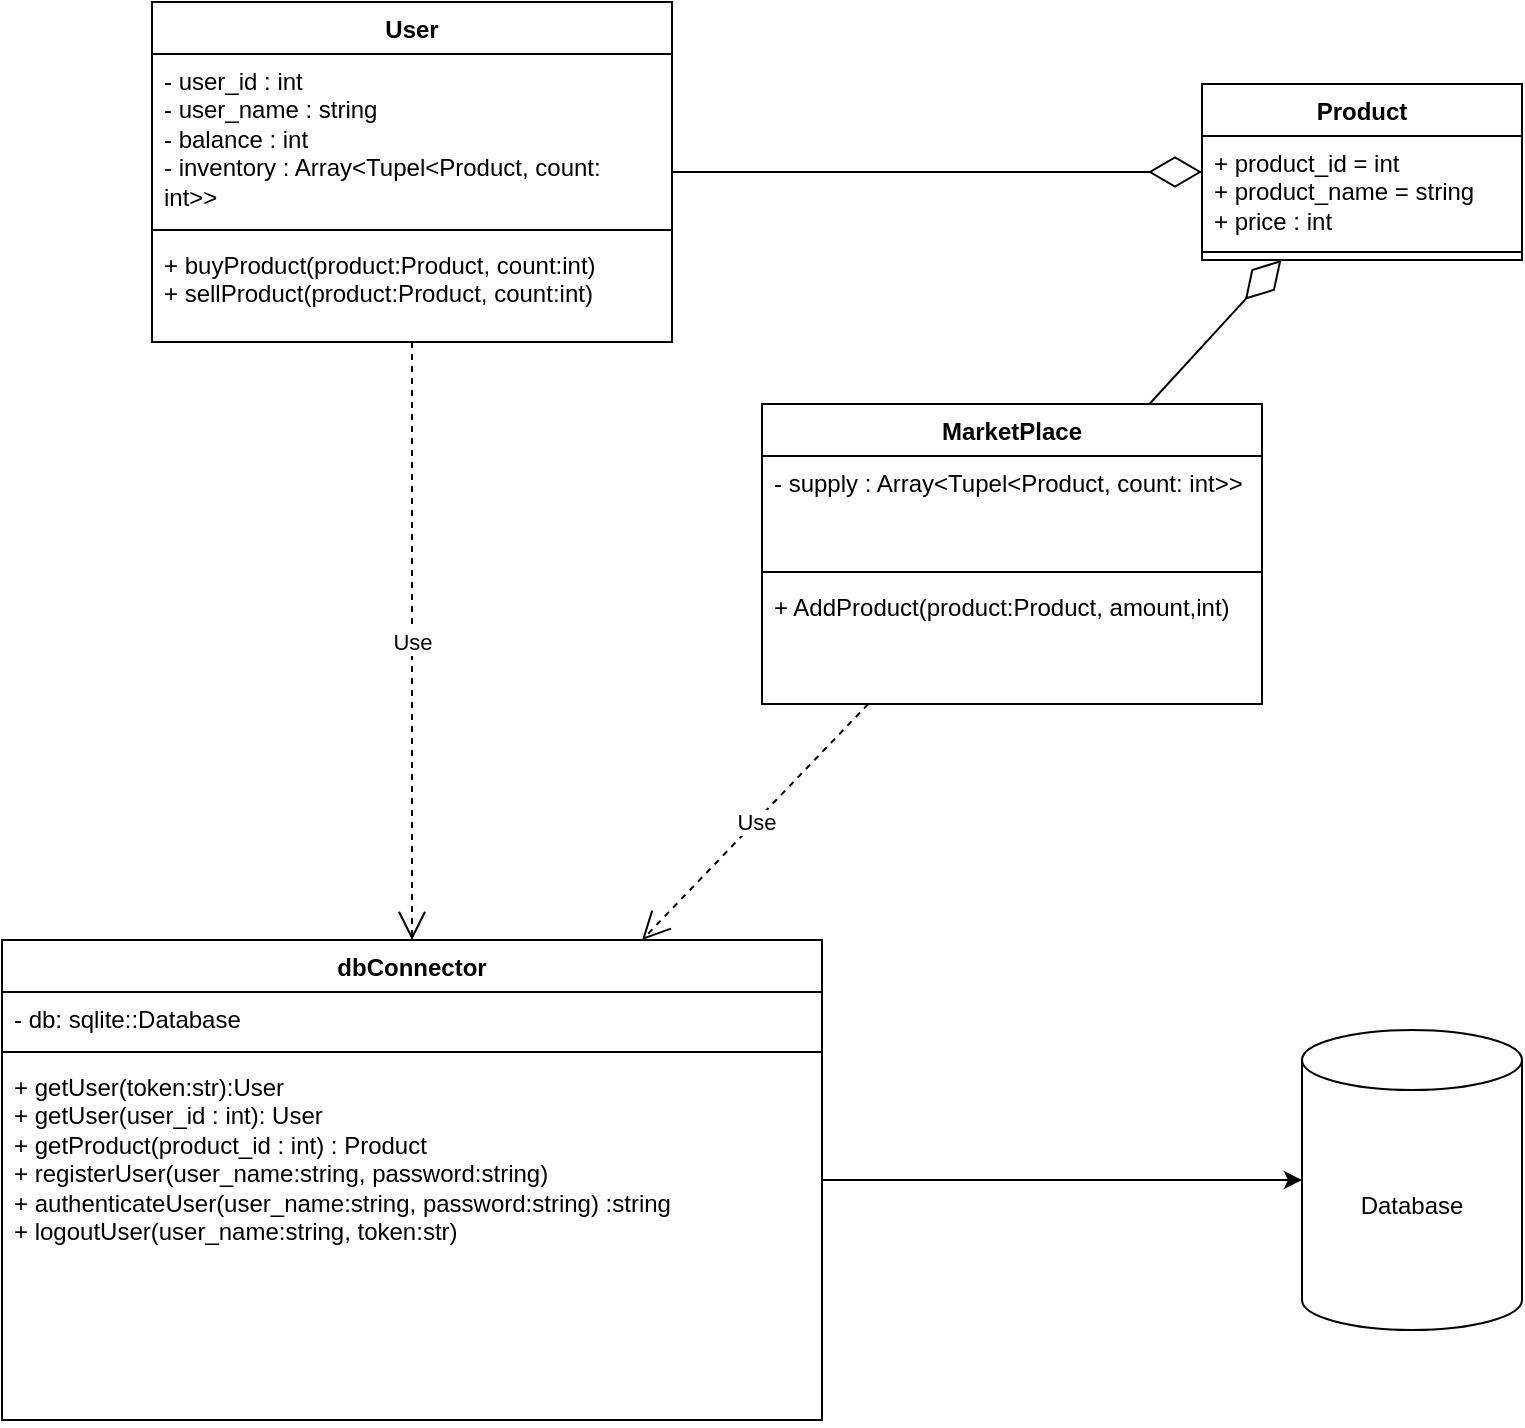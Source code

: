 <mxfile version="24.6.3" type="device">
  <diagram name="Seite-1" id="QrN93T71BmKffDnM82SS">
    <mxGraphModel dx="1841" dy="990" grid="1" gridSize="10" guides="1" tooltips="1" connect="1" arrows="1" fold="1" page="1" pageScale="1" pageWidth="827" pageHeight="1169" math="0" shadow="0">
      <root>
        <mxCell id="0" />
        <mxCell id="1" parent="0" />
        <mxCell id="k9E_kX_1ccM2fNHI3GOr-1" value="User" style="swimlane;fontStyle=1;align=center;verticalAlign=top;childLayout=stackLayout;horizontal=1;startSize=26;horizontalStack=0;resizeParent=1;resizeParentMax=0;resizeLast=0;collapsible=1;marginBottom=0;whiteSpace=wrap;html=1;" parent="1" vertex="1">
          <mxGeometry x="105" y="209" width="260" height="170" as="geometry" />
        </mxCell>
        <mxCell id="k9E_kX_1ccM2fNHI3GOr-2" value="- user_id : int&lt;div&gt;- user_name : string&lt;/div&gt;&lt;div&gt;- balance : int&lt;/div&gt;&lt;div&gt;- inventory : Array&amp;lt;Tupel&amp;lt;Product, count: int&amp;gt;&amp;gt;&amp;nbsp;&lt;/div&gt;&lt;div&gt;&lt;br&gt;&lt;/div&gt;" style="text;strokeColor=none;fillColor=none;align=left;verticalAlign=top;spacingLeft=4;spacingRight=4;overflow=hidden;rotatable=0;points=[[0,0.5],[1,0.5]];portConstraint=eastwest;whiteSpace=wrap;html=1;" parent="k9E_kX_1ccM2fNHI3GOr-1" vertex="1">
          <mxGeometry y="26" width="260" height="84" as="geometry" />
        </mxCell>
        <mxCell id="k9E_kX_1ccM2fNHI3GOr-3" value="" style="line;strokeWidth=1;fillColor=none;align=left;verticalAlign=middle;spacingTop=-1;spacingLeft=3;spacingRight=3;rotatable=0;labelPosition=right;points=[];portConstraint=eastwest;strokeColor=inherit;" parent="k9E_kX_1ccM2fNHI3GOr-1" vertex="1">
          <mxGeometry y="110" width="260" height="8" as="geometry" />
        </mxCell>
        <mxCell id="k9E_kX_1ccM2fNHI3GOr-4" value="+ buyProduct(product:Product, count:int)&lt;div&gt;+ sellProduct(product:Product, count:int)&lt;/div&gt;" style="text;strokeColor=none;fillColor=none;align=left;verticalAlign=top;spacingLeft=4;spacingRight=4;overflow=hidden;rotatable=0;points=[[0,0.5],[1,0.5]];portConstraint=eastwest;whiteSpace=wrap;html=1;" parent="k9E_kX_1ccM2fNHI3GOr-1" vertex="1">
          <mxGeometry y="118" width="260" height="52" as="geometry" />
        </mxCell>
        <mxCell id="k9E_kX_1ccM2fNHI3GOr-5" value="Product" style="swimlane;fontStyle=1;align=center;verticalAlign=top;childLayout=stackLayout;horizontal=1;startSize=26;horizontalStack=0;resizeParent=1;resizeParentMax=0;resizeLast=0;collapsible=1;marginBottom=0;whiteSpace=wrap;html=1;" parent="1" vertex="1">
          <mxGeometry x="630" y="250" width="160" height="88" as="geometry" />
        </mxCell>
        <mxCell id="k9E_kX_1ccM2fNHI3GOr-6" value="+ product_id = int&lt;div&gt;+ product_name = string&lt;/div&gt;&lt;div&gt;+ price : int&lt;/div&gt;" style="text;strokeColor=none;fillColor=none;align=left;verticalAlign=top;spacingLeft=4;spacingRight=4;overflow=hidden;rotatable=0;points=[[0,0.5],[1,0.5]];portConstraint=eastwest;whiteSpace=wrap;html=1;" parent="k9E_kX_1ccM2fNHI3GOr-5" vertex="1">
          <mxGeometry y="26" width="160" height="54" as="geometry" />
        </mxCell>
        <mxCell id="k9E_kX_1ccM2fNHI3GOr-7" value="" style="line;strokeWidth=1;fillColor=none;align=left;verticalAlign=middle;spacingTop=-1;spacingLeft=3;spacingRight=3;rotatable=0;labelPosition=right;points=[];portConstraint=eastwest;strokeColor=inherit;" parent="k9E_kX_1ccM2fNHI3GOr-5" vertex="1">
          <mxGeometry y="80" width="160" height="8" as="geometry" />
        </mxCell>
        <mxCell id="k9E_kX_1ccM2fNHI3GOr-24" style="edgeStyle=orthogonalEdgeStyle;rounded=0;orthogonalLoop=1;jettySize=auto;html=1;" parent="1" source="k9E_kX_1ccM2fNHI3GOr-18" target="k9E_kX_1ccM2fNHI3GOr-22" edge="1">
          <mxGeometry relative="1" as="geometry" />
        </mxCell>
        <mxCell id="k9E_kX_1ccM2fNHI3GOr-18" value="dbConnector" style="swimlane;fontStyle=1;align=center;verticalAlign=top;childLayout=stackLayout;horizontal=1;startSize=26;horizontalStack=0;resizeParent=1;resizeParentMax=0;resizeLast=0;collapsible=1;marginBottom=0;whiteSpace=wrap;html=1;" parent="1" vertex="1">
          <mxGeometry x="30" y="678" width="410" height="240" as="geometry" />
        </mxCell>
        <mxCell id="k9E_kX_1ccM2fNHI3GOr-19" value="- db: sqlite::Database" style="text;strokeColor=none;fillColor=none;align=left;verticalAlign=top;spacingLeft=4;spacingRight=4;overflow=hidden;rotatable=0;points=[[0,0.5],[1,0.5]];portConstraint=eastwest;whiteSpace=wrap;html=1;" parent="k9E_kX_1ccM2fNHI3GOr-18" vertex="1">
          <mxGeometry y="26" width="410" height="26" as="geometry" />
        </mxCell>
        <mxCell id="k9E_kX_1ccM2fNHI3GOr-20" value="" style="line;strokeWidth=1;fillColor=none;align=left;verticalAlign=middle;spacingTop=-1;spacingLeft=3;spacingRight=3;rotatable=0;labelPosition=right;points=[];portConstraint=eastwest;strokeColor=inherit;" parent="k9E_kX_1ccM2fNHI3GOr-18" vertex="1">
          <mxGeometry y="52" width="410" height="8" as="geometry" />
        </mxCell>
        <mxCell id="k9E_kX_1ccM2fNHI3GOr-21" value="&lt;div&gt;&lt;span style=&quot;background-color: initial;&quot;&gt;+ getUser(token:str):User&lt;/span&gt;&lt;br&gt;&lt;/div&gt;+ getUser(user_id : int): User&lt;div&gt;+ getProduct(product_id : int) : Product&lt;/div&gt;&lt;div&gt;+ registerUser(user_name:string, password:string)&lt;/div&gt;&lt;div&gt;+ authenticateUser(user_name:string, password:string) :string&lt;/div&gt;&lt;div&gt;+ logoutUser(user_name:string, token:str)&lt;/div&gt;&lt;div&gt;&lt;br&gt;&lt;/div&gt;" style="text;strokeColor=none;fillColor=none;align=left;verticalAlign=top;spacingLeft=4;spacingRight=4;overflow=hidden;rotatable=0;points=[[0,0.5],[1,0.5]];portConstraint=eastwest;whiteSpace=wrap;html=1;" parent="k9E_kX_1ccM2fNHI3GOr-18" vertex="1">
          <mxGeometry y="60" width="410" height="180" as="geometry" />
        </mxCell>
        <mxCell id="k9E_kX_1ccM2fNHI3GOr-22" value="Database" style="shape=cylinder3;whiteSpace=wrap;html=1;boundedLbl=1;backgroundOutline=1;size=15;" parent="1" vertex="1">
          <mxGeometry x="680" y="723" width="110" height="150" as="geometry" />
        </mxCell>
        <mxCell id="k9E_kX_1ccM2fNHI3GOr-30" value="MarketPlace" style="swimlane;fontStyle=1;align=center;verticalAlign=top;childLayout=stackLayout;horizontal=1;startSize=26;horizontalStack=0;resizeParent=1;resizeParentMax=0;resizeLast=0;collapsible=1;marginBottom=0;whiteSpace=wrap;html=1;" parent="1" vertex="1">
          <mxGeometry x="410" y="410" width="250" height="150" as="geometry" />
        </mxCell>
        <mxCell id="k9E_kX_1ccM2fNHI3GOr-31" value="- supply : Array&amp;lt;Tupel&amp;lt;Product, count: int&amp;gt;&amp;gt;&amp;nbsp;" style="text;strokeColor=none;fillColor=none;align=left;verticalAlign=top;spacingLeft=4;spacingRight=4;overflow=hidden;rotatable=0;points=[[0,0.5],[1,0.5]];portConstraint=eastwest;whiteSpace=wrap;html=1;" parent="k9E_kX_1ccM2fNHI3GOr-30" vertex="1">
          <mxGeometry y="26" width="250" height="54" as="geometry" />
        </mxCell>
        <mxCell id="k9E_kX_1ccM2fNHI3GOr-32" value="" style="line;strokeWidth=1;fillColor=none;align=left;verticalAlign=middle;spacingTop=-1;spacingLeft=3;spacingRight=3;rotatable=0;labelPosition=right;points=[];portConstraint=eastwest;strokeColor=inherit;" parent="k9E_kX_1ccM2fNHI3GOr-30" vertex="1">
          <mxGeometry y="80" width="250" height="8" as="geometry" />
        </mxCell>
        <mxCell id="k9E_kX_1ccM2fNHI3GOr-34" value="+ AddProduct(product:Product, amount,int)" style="text;strokeColor=none;fillColor=none;align=left;verticalAlign=top;spacingLeft=4;spacingRight=4;overflow=hidden;rotatable=0;points=[[0,0.5],[1,0.5]];portConstraint=eastwest;whiteSpace=wrap;html=1;" parent="k9E_kX_1ccM2fNHI3GOr-30" vertex="1">
          <mxGeometry y="88" width="250" height="62" as="geometry" />
        </mxCell>
        <mxCell id="k9E_kX_1ccM2fNHI3GOr-36" value="" style="endArrow=diamondThin;endFill=0;endSize=24;html=1;rounded=0;" parent="1" source="k9E_kX_1ccM2fNHI3GOr-1" target="k9E_kX_1ccM2fNHI3GOr-5" edge="1">
          <mxGeometry width="160" relative="1" as="geometry">
            <mxPoint x="330" y="560" as="sourcePoint" />
            <mxPoint x="490" y="560" as="targetPoint" />
          </mxGeometry>
        </mxCell>
        <mxCell id="k9E_kX_1ccM2fNHI3GOr-38" value="" style="endArrow=diamondThin;endFill=0;endSize=24;html=1;rounded=0;" parent="1" source="k9E_kX_1ccM2fNHI3GOr-30" target="k9E_kX_1ccM2fNHI3GOr-5" edge="1">
          <mxGeometry width="160" relative="1" as="geometry">
            <mxPoint x="440" y="334" as="sourcePoint" />
            <mxPoint x="630" y="390" as="targetPoint" />
          </mxGeometry>
        </mxCell>
        <mxCell id="k9E_kX_1ccM2fNHI3GOr-39" value="Use" style="endArrow=open;endSize=12;dashed=1;html=1;rounded=0;" parent="1" source="k9E_kX_1ccM2fNHI3GOr-30" target="k9E_kX_1ccM2fNHI3GOr-18" edge="1">
          <mxGeometry width="160" relative="1" as="geometry">
            <mxPoint x="210" y="510" as="sourcePoint" />
            <mxPoint x="370" y="510" as="targetPoint" />
          </mxGeometry>
        </mxCell>
        <mxCell id="k9E_kX_1ccM2fNHI3GOr-40" value="Use" style="endArrow=open;endSize=12;dashed=1;html=1;rounded=0;" parent="1" source="k9E_kX_1ccM2fNHI3GOr-1" target="k9E_kX_1ccM2fNHI3GOr-18" edge="1">
          <mxGeometry width="160" relative="1" as="geometry">
            <mxPoint x="210" y="510" as="sourcePoint" />
            <mxPoint x="370" y="510" as="targetPoint" />
          </mxGeometry>
        </mxCell>
      </root>
    </mxGraphModel>
  </diagram>
</mxfile>

